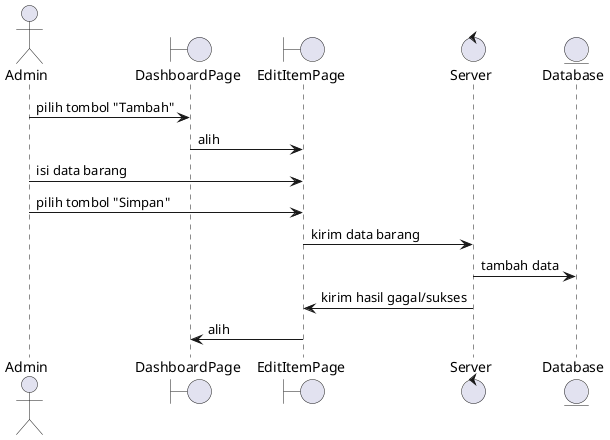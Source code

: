 @startuml
actor Admin
boundary DashboardPage
boundary EditItemPage
control Server
entity Database

Admin -> DashboardPage: pilih tombol "Tambah"
DashboardPage -> EditItemPage: alih
Admin -> EditItemPage: isi data barang
Admin -> EditItemPage: pilih tombol "Simpan"
EditItemPage -> Server: kirim data barang
Server -> Database: tambah data
Server -> EditItemPage: kirim hasil gagal/sukses
EditItemPage -> DashboardPage: alih
@enduml
